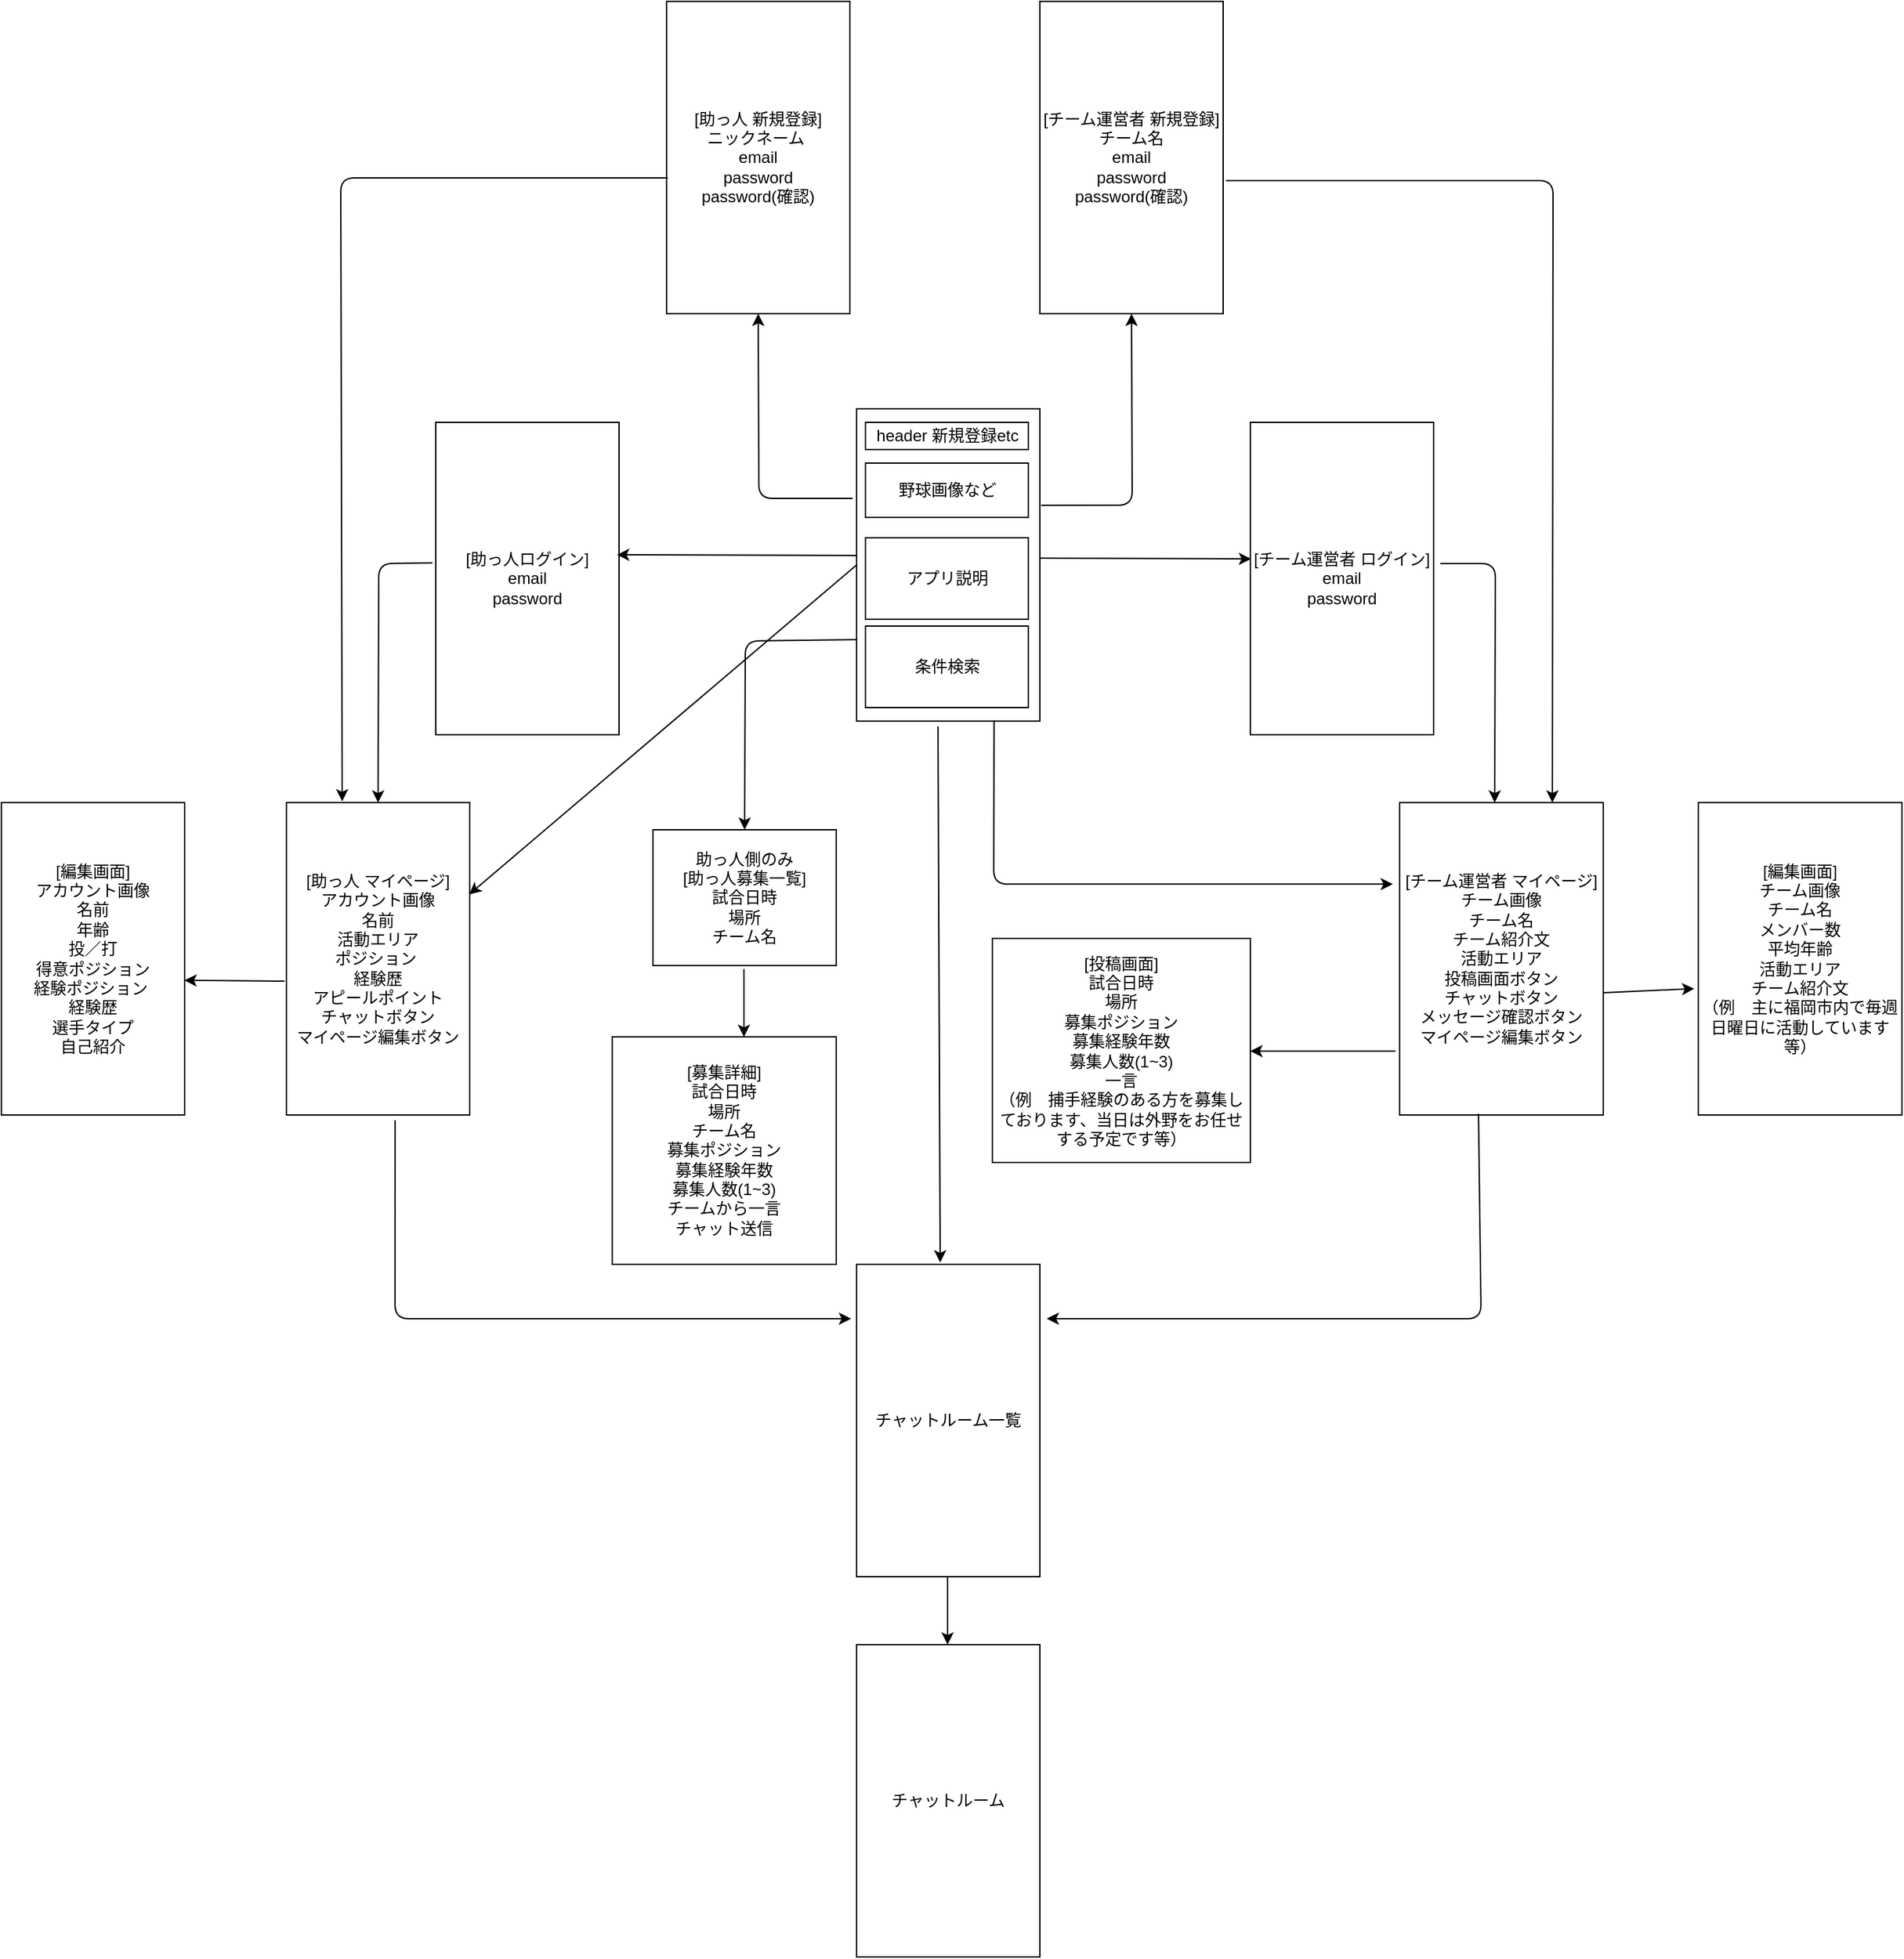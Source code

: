 <mxfile>
    <diagram id="UCk-Ia4SWXFIZYeY76kG" name="ページ1">
        <mxGraphModel dx="2344" dy="1507" grid="1" gridSize="10" guides="1" tooltips="1" connect="1" arrows="1" fold="1" page="1" pageScale="1" pageWidth="1169" pageHeight="827" math="0" shadow="0">
            <root>
                <mxCell id="0"/>
                <mxCell id="1" parent="0"/>
                <mxCell id="3" value="[チーム運営者 ログイン]&lt;br&gt;email&lt;br&gt;password" style="rounded=0;whiteSpace=wrap;html=1;" parent="1" vertex="1">
                    <mxGeometry x="830" y="60" width="135" height="230" as="geometry"/>
                </mxCell>
                <mxCell id="4" value="[助っ人ログイン]&lt;br&gt;email&lt;br&gt;password" style="rounded=0;whiteSpace=wrap;html=1;" parent="1" vertex="1">
                    <mxGeometry x="230" y="60" width="135" height="230" as="geometry"/>
                </mxCell>
                <mxCell id="5" value="助っ人側のみ&lt;br&gt;[助っ人募集一覧]&lt;br&gt;試合日時&lt;br&gt;場所&lt;br&gt;チーム名" style="rounded=0;whiteSpace=wrap;html=1;" parent="1" vertex="1">
                    <mxGeometry x="390" y="360" width="135" height="100" as="geometry"/>
                </mxCell>
                <mxCell id="6" value="[投稿画面]&lt;br&gt;試合日時&lt;br&gt;場所&lt;br&gt;募集ポジション&lt;br&gt;募集経験年数&lt;br&gt;募集人数(1~3)&lt;br&gt;一言&lt;br&gt;（例　捕手経験のある方を募集しております、当日は外野をお任せする予定です等）" style="rounded=0;whiteSpace=wrap;html=1;" parent="1" vertex="1">
                    <mxGeometry x="640" y="440" width="190" height="165" as="geometry"/>
                </mxCell>
                <mxCell id="7" value="[助っ人 マイページ]&lt;br&gt;アカウント画像&lt;br&gt;名前&lt;br&gt;活動エリア&lt;br&gt;ポジション&amp;nbsp;&lt;br&gt;経験歴&lt;br&gt;アピールポイント&lt;br&gt;チャットボタン&lt;br&gt;マイページ編集ボタン" style="rounded=0;whiteSpace=wrap;html=1;" parent="1" vertex="1">
                    <mxGeometry x="120" y="340" width="135" height="230" as="geometry"/>
                </mxCell>
                <mxCell id="8" value="[チーム運営者 マイページ]&lt;br&gt;チーム画像&lt;br&gt;チーム名&lt;br&gt;チーム紹介文&lt;br&gt;活動エリア&lt;br&gt;投稿画面ボタン&lt;br&gt;チャットボタン&lt;br&gt;メッセージ確認ボタン&lt;br&gt;マイページ編集ボタン" style="rounded=0;whiteSpace=wrap;html=1;" parent="1" vertex="1">
                    <mxGeometry x="940" y="340" width="150" height="230" as="geometry"/>
                </mxCell>
                <mxCell id="10" value="チャットルーム一覧" style="rounded=0;whiteSpace=wrap;html=1;" parent="1" vertex="1">
                    <mxGeometry x="540" y="680" width="135" height="230" as="geometry"/>
                </mxCell>
                <mxCell id="15" value="" style="endArrow=classic;html=1;entryX=0.989;entryY=0.424;entryDx=0;entryDy=0;entryPerimeter=0;" parent="1" target="4" edge="1">
                    <mxGeometry width="50" height="50" relative="1" as="geometry">
                        <mxPoint x="540" y="158" as="sourcePoint"/>
                        <mxPoint x="410" y="120" as="targetPoint"/>
                    </mxGeometry>
                </mxCell>
                <mxCell id="16" value="" style="endArrow=classic;html=1;entryX=0.004;entryY=0.437;entryDx=0;entryDy=0;entryPerimeter=0;" parent="1" target="3" edge="1">
                    <mxGeometry width="50" height="50" relative="1" as="geometry">
                        <mxPoint x="675" y="160" as="sourcePoint"/>
                        <mxPoint x="725" y="110" as="targetPoint"/>
                    </mxGeometry>
                </mxCell>
                <mxCell id="17" value="" style="endArrow=classic;html=1;entryX=0.5;entryY=0;entryDx=0;entryDy=0;exitX=-0.018;exitY=0.45;exitDx=0;exitDy=0;exitPerimeter=0;" parent="1" source="4" target="7" edge="1">
                    <mxGeometry width="50" height="50" relative="1" as="geometry">
                        <mxPoint x="150" y="240" as="sourcePoint"/>
                        <mxPoint x="200" y="190" as="targetPoint"/>
                        <Array as="points">
                            <mxPoint x="188" y="164"/>
                        </Array>
                    </mxGeometry>
                </mxCell>
                <mxCell id="19" value="" style="endArrow=classic;html=1;exitX=1.037;exitY=0.452;exitDx=0;exitDy=0;exitPerimeter=0;" parent="1" source="3" edge="1">
                    <mxGeometry width="50" height="50" relative="1" as="geometry">
                        <mxPoint x="1050.07" y="163.5" as="sourcePoint"/>
                        <mxPoint x="1010" y="340" as="targetPoint"/>
                        <Array as="points">
                            <mxPoint x="1010.5" y="164"/>
                        </Array>
                    </mxGeometry>
                </mxCell>
                <mxCell id="20" value="" style="endArrow=classic;html=1;entryX=0.5;entryY=0;entryDx=0;entryDy=0;exitX=-0.018;exitY=0.45;exitDx=0;exitDy=0;exitPerimeter=0;" parent="1" target="5" edge="1">
                    <mxGeometry width="50" height="50" relative="1" as="geometry">
                        <mxPoint x="540" y="220" as="sourcePoint"/>
                        <mxPoint x="499.93" y="396.5" as="targetPoint"/>
                        <Array as="points">
                            <mxPoint x="458" y="221"/>
                        </Array>
                    </mxGeometry>
                </mxCell>
                <mxCell id="24" value="" style="endArrow=classic;html=1;" parent="1" edge="1">
                    <mxGeometry width="50" height="50" relative="1" as="geometry">
                        <mxPoint x="937" y="523" as="sourcePoint"/>
                        <mxPoint x="830" y="523" as="targetPoint"/>
                    </mxGeometry>
                </mxCell>
                <mxCell id="28" value="" style="endArrow=classic;html=1;exitX=0.593;exitY=1.017;exitDx=0;exitDy=0;exitPerimeter=0;entryX=-0.03;entryY=0.174;entryDx=0;entryDy=0;entryPerimeter=0;" parent="1" target="10" edge="1" source="7">
                    <mxGeometry width="50" height="50" relative="1" as="geometry">
                        <mxPoint x="250" y="570" as="sourcePoint"/>
                        <mxPoint x="530" y="720" as="targetPoint"/>
                        <Array as="points">
                            <mxPoint x="200" y="720"/>
                        </Array>
                    </mxGeometry>
                </mxCell>
                <mxCell id="29" value="" style="endArrow=classic;html=1;exitX=0.387;exitY=0.996;exitDx=0;exitDy=0;exitPerimeter=0;" parent="1" source="8" edge="1">
                    <mxGeometry width="50" height="50" relative="1" as="geometry">
                        <mxPoint x="850" y="620" as="sourcePoint"/>
                        <mxPoint x="680" y="720" as="targetPoint"/>
                        <Array as="points">
                            <mxPoint x="1000" y="720"/>
                        </Array>
                    </mxGeometry>
                </mxCell>
                <mxCell id="32" value="" style="endArrow=classic;html=1;entryX=0.456;entryY=-0.006;entryDx=0;entryDy=0;entryPerimeter=0;exitX=0.444;exitY=1.017;exitDx=0;exitDy=0;exitPerimeter=0;" parent="1" source="2" target="10" edge="1">
                    <mxGeometry width="50" height="50" relative="1" as="geometry">
                        <mxPoint x="600" y="450" as="sourcePoint"/>
                        <mxPoint x="650" y="400" as="targetPoint"/>
                    </mxGeometry>
                </mxCell>
                <mxCell id="33" value="" style="endArrow=classic;html=1;entryX=0.997;entryY=0.294;entryDx=0;entryDy=0;entryPerimeter=0;exitX=0;exitY=0.5;exitDx=0;exitDy=0;" parent="1" source="2" target="7" edge="1">
                    <mxGeometry width="50" height="50" relative="1" as="geometry">
                        <mxPoint x="415.94" y="60" as="sourcePoint"/>
                        <mxPoint x="410.0" y="448.62" as="targetPoint"/>
                    </mxGeometry>
                </mxCell>
                <mxCell id="34" value="" style="endArrow=classic;html=1;exitX=0.75;exitY=1;exitDx=0;exitDy=0;" parent="1" source="2" edge="1">
                    <mxGeometry width="50" height="50" relative="1" as="geometry">
                        <mxPoint x="810.4" y="210" as="sourcePoint"/>
                        <mxPoint x="935" y="400" as="targetPoint"/>
                        <Array as="points">
                            <mxPoint x="641" y="400"/>
                        </Array>
                    </mxGeometry>
                </mxCell>
                <mxCell id="36" value="チャットルーム" style="rounded=0;whiteSpace=wrap;html=1;" parent="1" vertex="1">
                    <mxGeometry x="540" y="960" width="135" height="230" as="geometry"/>
                </mxCell>
                <mxCell id="37" value="" style="endArrow=classic;html=1;" parent="1" edge="1">
                    <mxGeometry width="50" height="50" relative="1" as="geometry">
                        <mxPoint x="607" y="910" as="sourcePoint"/>
                        <mxPoint x="607" y="960" as="targetPoint"/>
                    </mxGeometry>
                </mxCell>
                <mxCell id="38" value="[助っ人 新規登録]&lt;br&gt;ニックネーム&amp;nbsp;&lt;br&gt;email&lt;br&gt;password&lt;br&gt;password(確認)" style="rounded=0;whiteSpace=wrap;html=1;" parent="1" vertex="1">
                    <mxGeometry x="400" y="-250" width="135" height="230" as="geometry"/>
                </mxCell>
                <mxCell id="39" value="" style="endArrow=classic;html=1;" parent="1" source="2" edge="1">
                    <mxGeometry width="50" height="50" relative="1" as="geometry">
                        <mxPoint x="600" y="140" as="sourcePoint"/>
                        <mxPoint x="650" y="90" as="targetPoint"/>
                    </mxGeometry>
                </mxCell>
                <mxCell id="2" value="" style="rounded=0;whiteSpace=wrap;html=1;" parent="1" vertex="1">
                    <mxGeometry x="540" y="50" width="135" height="230" as="geometry"/>
                </mxCell>
                <mxCell id="41" value="" style="endArrow=classic;html=1;entryX=0.5;entryY=1;entryDx=0;entryDy=0;exitX=-0.022;exitY=0.287;exitDx=0;exitDy=0;exitPerimeter=0;" parent="1" source="2" target="38" edge="1">
                    <mxGeometry width="50" height="50" relative="1" as="geometry">
                        <mxPoint x="608" y="40" as="sourcePoint"/>
                        <mxPoint x="655.54" y="20.51" as="targetPoint"/>
                        <Array as="points">
                            <mxPoint x="468" y="116"/>
                        </Array>
                    </mxGeometry>
                </mxCell>
                <mxCell id="43" value="header 新規登録etc" style="rounded=0;whiteSpace=wrap;html=1;" parent="1" vertex="1">
                    <mxGeometry x="546.5" y="60" width="120" height="20" as="geometry"/>
                </mxCell>
                <mxCell id="44" value="野球画像など" style="rounded=0;whiteSpace=wrap;html=1;" parent="1" vertex="1">
                    <mxGeometry x="546.5" y="90" width="120" height="40" as="geometry"/>
                </mxCell>
                <mxCell id="45" value="アプリ説明" style="rounded=0;whiteSpace=wrap;html=1;" parent="1" vertex="1">
                    <mxGeometry x="546.5" y="145" width="120" height="60" as="geometry"/>
                </mxCell>
                <mxCell id="46" value="条件検索" style="rounded=0;whiteSpace=wrap;html=1;" parent="1" vertex="1">
                    <mxGeometry x="546.5" y="210" width="120" height="60" as="geometry"/>
                </mxCell>
                <mxCell id="49" value="[チーム運営者 新規登録]&lt;br&gt;チーム名&lt;br&gt;email&lt;br&gt;password&lt;br&gt;password(確認)" style="rounded=0;whiteSpace=wrap;html=1;" parent="1" vertex="1">
                    <mxGeometry x="675" y="-250" width="135" height="230" as="geometry"/>
                </mxCell>
                <mxCell id="50" value="" style="endArrow=classic;html=1;entryX=0.5;entryY=1;entryDx=0;entryDy=0;exitX=1.007;exitY=0.309;exitDx=0;exitDy=0;exitPerimeter=0;" parent="1" source="2" target="49" edge="1">
                    <mxGeometry width="50" height="50" relative="1" as="geometry">
                        <mxPoint x="695" y="20" as="sourcePoint"/>
                        <mxPoint x="555" y="-50" as="targetPoint"/>
                        <Array as="points">
                            <mxPoint x="743" y="121"/>
                        </Array>
                    </mxGeometry>
                </mxCell>
                <mxCell id="51" value="[編集画面]&lt;br&gt;アカウント画像&lt;br&gt;名前&lt;br&gt;年齢&lt;br&gt;投／打&lt;br&gt;得意ポジション&lt;br&gt;経験ポジション&amp;nbsp;&lt;br&gt;経験歴&lt;br&gt;選手タイプ&lt;br&gt;自己紹介" style="rounded=0;whiteSpace=wrap;html=1;" parent="1" vertex="1">
                    <mxGeometry x="-90" y="340" width="135" height="230" as="geometry"/>
                </mxCell>
                <mxCell id="52" value="" style="endArrow=classic;html=1;entryX=0.999;entryY=0.569;entryDx=0;entryDy=0;entryPerimeter=0;exitX=-0.01;exitY=0.572;exitDx=0;exitDy=0;exitPerimeter=0;" parent="1" source="7" target="51" edge="1">
                    <mxGeometry width="50" height="50" relative="1" as="geometry">
                        <mxPoint x="80" y="480" as="sourcePoint"/>
                        <mxPoint x="130" y="430" as="targetPoint"/>
                    </mxGeometry>
                </mxCell>
                <mxCell id="54" value="[編集画面]&lt;br&gt;チーム画像&lt;br&gt;チーム名&lt;br&gt;メンバー数&lt;br&gt;平均年齢&lt;br&gt;活動エリア&lt;br&gt;チーム紹介文&lt;br&gt;（例　主に福岡市内で毎週日曜日に活動しています等）" style="rounded=0;whiteSpace=wrap;html=1;" parent="1" vertex="1">
                    <mxGeometry x="1160" y="340" width="150" height="230" as="geometry"/>
                </mxCell>
                <mxCell id="55" value="" style="endArrow=classic;html=1;" parent="1" edge="1">
                    <mxGeometry width="50" height="50" relative="1" as="geometry">
                        <mxPoint x="1090" y="480" as="sourcePoint"/>
                        <mxPoint x="1157" y="477" as="targetPoint"/>
                        <Array as="points"/>
                    </mxGeometry>
                </mxCell>
                <mxCell id="58" value="" style="endArrow=classic;html=1;exitX=1.015;exitY=0.574;exitDx=0;exitDy=0;exitPerimeter=0;entryX=0.75;entryY=0;entryDx=0;entryDy=0;" edge="1" parent="1" source="49" target="8">
                    <mxGeometry width="50" height="50" relative="1" as="geometry">
                        <mxPoint x="940" y="-170" as="sourcePoint"/>
                        <mxPoint x="980.005" y="6.04" as="targetPoint"/>
                        <Array as="points">
                            <mxPoint x="1053" y="-118"/>
                        </Array>
                    </mxGeometry>
                </mxCell>
                <mxCell id="59" value="" style="endArrow=classic;html=1;exitX=0.007;exitY=0.565;exitDx=0;exitDy=0;exitPerimeter=0;entryX=0.304;entryY=-0.004;entryDx=0;entryDy=0;entryPerimeter=0;" edge="1" parent="1" source="38" target="7">
                    <mxGeometry width="50" height="50" relative="1" as="geometry">
                        <mxPoint x="395" y="-120" as="sourcePoint"/>
                        <mxPoint x="160" y="310" as="targetPoint"/>
                        <Array as="points">
                            <mxPoint x="160" y="-120"/>
                        </Array>
                    </mxGeometry>
                </mxCell>
                <mxCell id="60" value="[募集詳細]&lt;br&gt;試合日時&lt;br&gt;場所&lt;br&gt;チーム名&lt;br&gt;募集ポジション&lt;br&gt;募集経験年数&lt;br&gt;募集人数(1~3)&lt;br&gt;チームから一言&lt;br&gt;チャット送信" style="rounded=0;whiteSpace=wrap;html=1;" vertex="1" parent="1">
                    <mxGeometry x="360" y="512.5" width="165" height="167.5" as="geometry"/>
                </mxCell>
                <mxCell id="62" value="" style="endArrow=classic;html=1;" edge="1" parent="1">
                    <mxGeometry width="50" height="50" relative="1" as="geometry">
                        <mxPoint x="457" y="462.5" as="sourcePoint"/>
                        <mxPoint x="457" y="512.5" as="targetPoint"/>
                        <Array as="points">
                            <mxPoint x="457" y="482.5"/>
                            <mxPoint x="457" y="492.5"/>
                        </Array>
                    </mxGeometry>
                </mxCell>
            </root>
        </mxGraphModel>
    </diagram>
</mxfile>